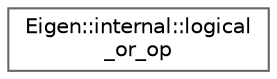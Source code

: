 digraph "类继承关系图"
{
 // LATEX_PDF_SIZE
  bgcolor="transparent";
  edge [fontname=Helvetica,fontsize=10,labelfontname=Helvetica,labelfontsize=10];
  node [fontname=Helvetica,fontsize=10,shape=box,height=0.2,width=0.4];
  rankdir="LR";
  Node0 [id="Node000000",label="Eigen::internal::logical\l_or_op",height=0.2,width=0.4,color="grey40", fillcolor="white", style="filled",URL="$struct_eigen_1_1internal_1_1logical__or__op.html",tooltip=" "];
}
